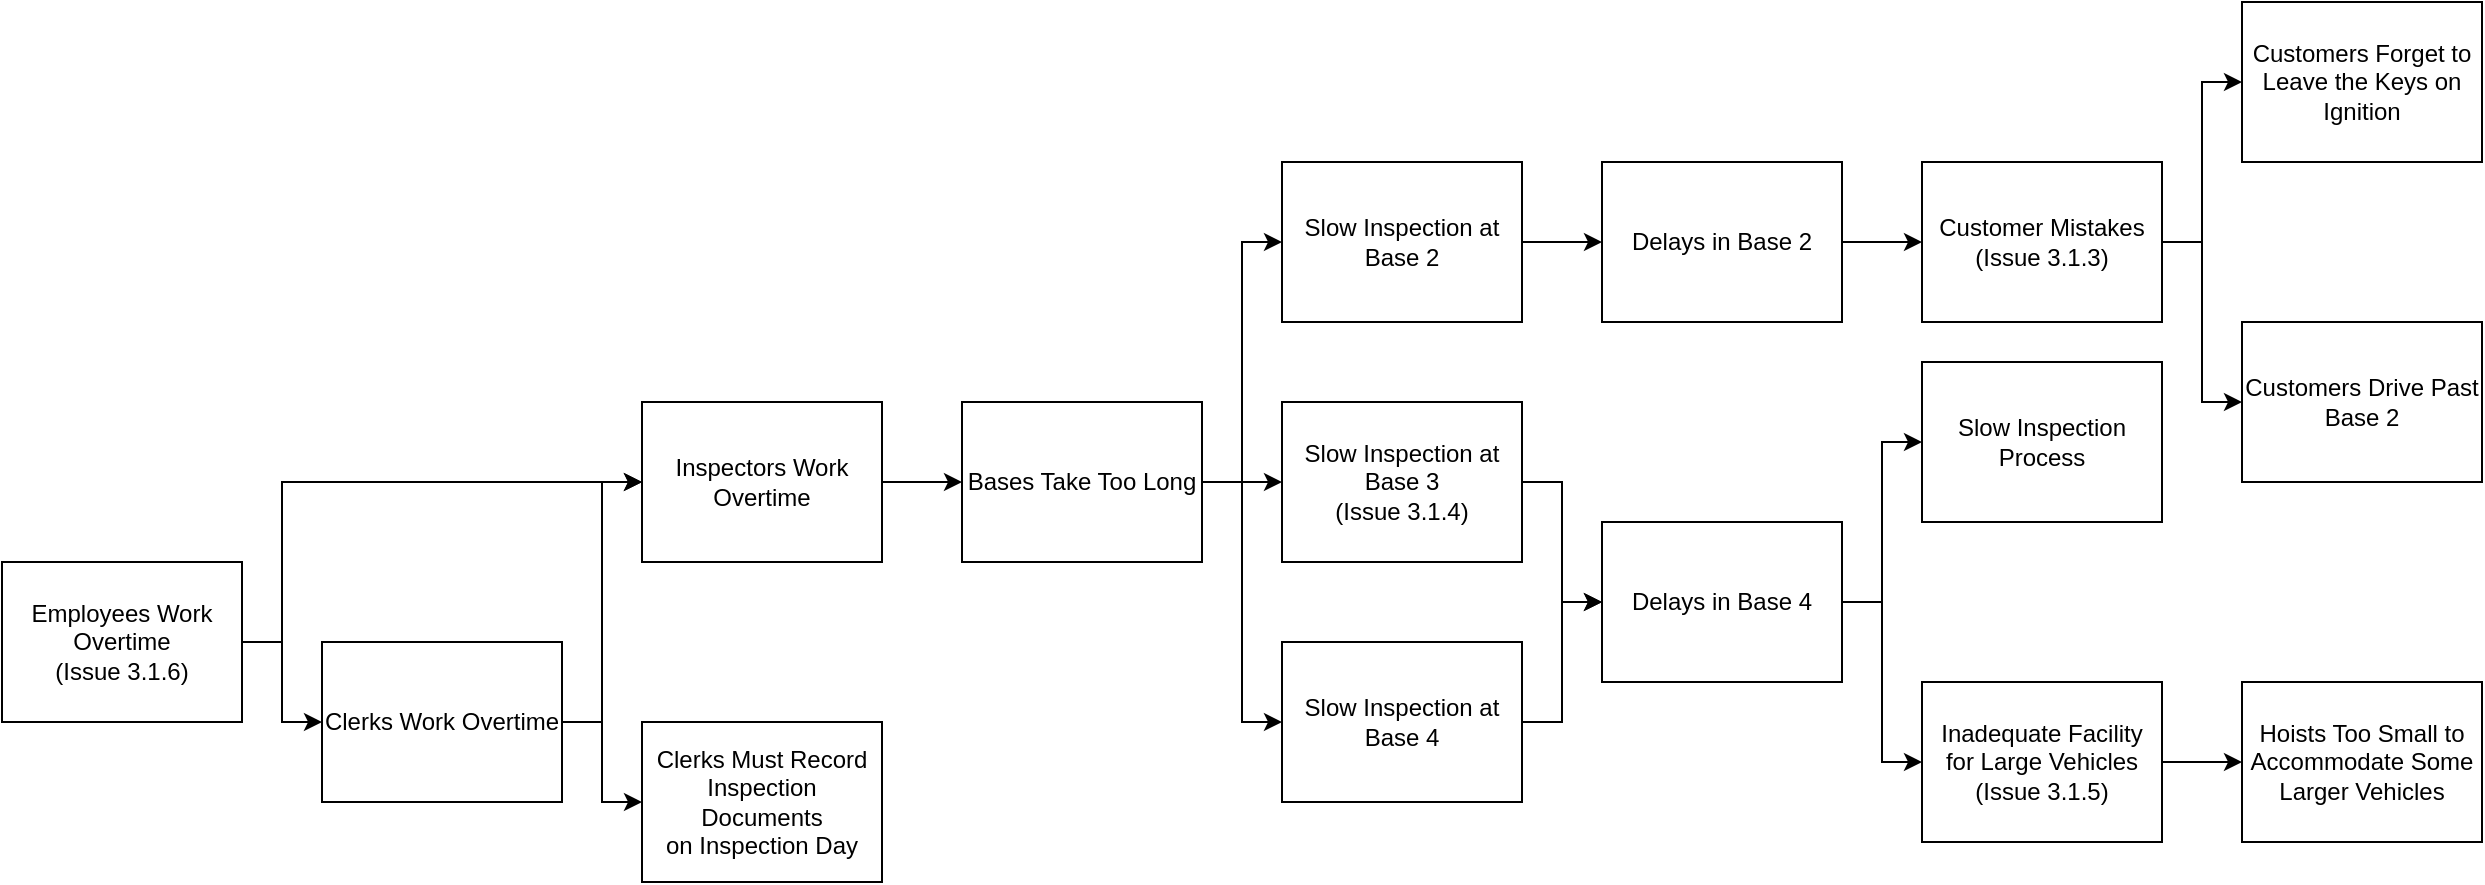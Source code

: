 <mxfile version="26.0.2">
  <diagram name="Página-1" id="VW1z2ZLzl9S_udgye9aN">
    <mxGraphModel dx="1400" dy="1912" grid="1" gridSize="10" guides="1" tooltips="1" connect="1" arrows="1" fold="1" page="1" pageScale="1" pageWidth="827" pageHeight="1169" math="0" shadow="0">
      <root>
        <mxCell id="0" />
        <mxCell id="1" parent="0" />
        <mxCell id="-XtXaxl_I-R7EX7jPxWP-4" style="edgeStyle=orthogonalEdgeStyle;rounded=0;orthogonalLoop=1;jettySize=auto;html=1;entryX=0;entryY=0.5;entryDx=0;entryDy=0;" parent="1" source="-XtXaxl_I-R7EX7jPxWP-1" target="-XtXaxl_I-R7EX7jPxWP-3" edge="1">
          <mxGeometry relative="1" as="geometry" />
        </mxCell>
        <mxCell id="mCd2HoaMfWd7tNMFFsN8-2" style="edgeStyle=orthogonalEdgeStyle;rounded=0;orthogonalLoop=1;jettySize=auto;html=1;exitX=1;exitY=0.5;exitDx=0;exitDy=0;entryX=0;entryY=0.5;entryDx=0;entryDy=0;" edge="1" parent="1" source="-XtXaxl_I-R7EX7jPxWP-1" target="-XtXaxl_I-R7EX7jPxWP-2">
          <mxGeometry relative="1" as="geometry">
            <mxPoint x="320" y="240" as="targetPoint" />
            <Array as="points">
              <mxPoint x="140" y="280" />
              <mxPoint x="140" y="200" />
            </Array>
          </mxGeometry>
        </mxCell>
        <mxCell id="-XtXaxl_I-R7EX7jPxWP-1" value="Employees Work Overtime&lt;div&gt;(Issue 3.1.6)&lt;/div&gt;" style="rounded=0;whiteSpace=wrap;html=1;" parent="1" vertex="1">
          <mxGeometry y="240" width="120" height="80" as="geometry" />
        </mxCell>
        <mxCell id="-XtXaxl_I-R7EX7jPxWP-12" style="edgeStyle=orthogonalEdgeStyle;rounded=0;orthogonalLoop=1;jettySize=auto;html=1;entryX=0;entryY=0.5;entryDx=0;entryDy=0;" parent="1" source="-XtXaxl_I-R7EX7jPxWP-2" edge="1" target="-XtXaxl_I-R7EX7jPxWP-13">
          <mxGeometry relative="1" as="geometry">
            <mxPoint x="321" y="240" as="targetPoint" />
          </mxGeometry>
        </mxCell>
        <mxCell id="-XtXaxl_I-R7EX7jPxWP-2" value="Inspectors Work Overtime" style="rounded=0;whiteSpace=wrap;html=1;" parent="1" vertex="1">
          <mxGeometry x="320" y="160" width="120" height="80" as="geometry" />
        </mxCell>
        <mxCell id="-XtXaxl_I-R7EX7jPxWP-8" style="edgeStyle=orthogonalEdgeStyle;rounded=0;orthogonalLoop=1;jettySize=auto;html=1;entryX=0;entryY=0.5;entryDx=0;entryDy=0;" parent="1" source="-XtXaxl_I-R7EX7jPxWP-3" target="-XtXaxl_I-R7EX7jPxWP-7" edge="1">
          <mxGeometry relative="1" as="geometry" />
        </mxCell>
        <mxCell id="mCd2HoaMfWd7tNMFFsN8-1" style="edgeStyle=orthogonalEdgeStyle;rounded=0;orthogonalLoop=1;jettySize=auto;html=1;entryX=0;entryY=0.5;entryDx=0;entryDy=0;" edge="1" parent="1" source="-XtXaxl_I-R7EX7jPxWP-3" target="-XtXaxl_I-R7EX7jPxWP-2">
          <mxGeometry relative="1" as="geometry" />
        </mxCell>
        <mxCell id="-XtXaxl_I-R7EX7jPxWP-3" value="Clerks Work Overtime" style="rounded=0;whiteSpace=wrap;html=1;" parent="1" vertex="1">
          <mxGeometry x="160" y="280" width="120" height="80" as="geometry" />
        </mxCell>
        <mxCell id="-XtXaxl_I-R7EX7jPxWP-7" value="Clerks Must Record Inspection Documents on&amp;nbsp;&lt;span style=&quot;background-color: initial;&quot;&gt;Insp&lt;/span&gt;&lt;span style=&quot;background-color: initial;&quot;&gt;ection Day&lt;/span&gt;" style="rounded=0;whiteSpace=wrap;html=1;" parent="1" vertex="1">
          <mxGeometry x="320" y="320" width="120" height="80" as="geometry" />
        </mxCell>
        <mxCell id="-XtXaxl_I-R7EX7jPxWP-34" style="edgeStyle=orthogonalEdgeStyle;rounded=0;orthogonalLoop=1;jettySize=auto;html=1;exitX=1;exitY=0.5;exitDx=0;exitDy=0;" parent="1" source="-XtXaxl_I-R7EX7jPxWP-13" target="-XtXaxl_I-R7EX7jPxWP-31" edge="1">
          <mxGeometry relative="1" as="geometry" />
        </mxCell>
        <mxCell id="-XtXaxl_I-R7EX7jPxWP-35" style="edgeStyle=orthogonalEdgeStyle;rounded=0;orthogonalLoop=1;jettySize=auto;html=1;entryX=0;entryY=0.5;entryDx=0;entryDy=0;" parent="1" source="-XtXaxl_I-R7EX7jPxWP-13" target="-XtXaxl_I-R7EX7jPxWP-33" edge="1">
          <mxGeometry relative="1" as="geometry" />
        </mxCell>
        <mxCell id="-XtXaxl_I-R7EX7jPxWP-36" style="edgeStyle=orthogonalEdgeStyle;rounded=0;orthogonalLoop=1;jettySize=auto;html=1;entryX=0;entryY=0.5;entryDx=0;entryDy=0;" parent="1" source="-XtXaxl_I-R7EX7jPxWP-13" target="-XtXaxl_I-R7EX7jPxWP-32" edge="1">
          <mxGeometry relative="1" as="geometry" />
        </mxCell>
        <mxCell id="-XtXaxl_I-R7EX7jPxWP-13" value="Bases Take T&lt;span style=&quot;background-color: initial;&quot;&gt;oo Long&lt;/span&gt;" style="rounded=0;whiteSpace=wrap;html=1;" parent="1" vertex="1">
          <mxGeometry x="480" y="160" width="120" height="80" as="geometry" />
        </mxCell>
        <mxCell id="-XtXaxl_I-R7EX7jPxWP-20" style="edgeStyle=orthogonalEdgeStyle;rounded=0;orthogonalLoop=1;jettySize=auto;html=1;exitX=1;exitY=0.5;exitDx=0;exitDy=0;entryX=0;entryY=0.5;entryDx=0;entryDy=0;" parent="1" source="-XtXaxl_I-R7EX7jPxWP-14" target="-XtXaxl_I-R7EX7jPxWP-19" edge="1">
          <mxGeometry relative="1" as="geometry" />
        </mxCell>
        <mxCell id="-XtXaxl_I-R7EX7jPxWP-14" value="Delays in Base 2" style="rounded=0;whiteSpace=wrap;html=1;" parent="1" vertex="1">
          <mxGeometry x="800" y="40" width="120" height="80" as="geometry" />
        </mxCell>
        <mxCell id="-XtXaxl_I-R7EX7jPxWP-26" style="edgeStyle=orthogonalEdgeStyle;rounded=0;orthogonalLoop=1;jettySize=auto;html=1;" parent="1" source="-XtXaxl_I-R7EX7jPxWP-18" target="-XtXaxl_I-R7EX7jPxWP-25" edge="1">
          <mxGeometry relative="1" as="geometry" />
        </mxCell>
        <mxCell id="-XtXaxl_I-R7EX7jPxWP-28" style="edgeStyle=orthogonalEdgeStyle;rounded=0;orthogonalLoop=1;jettySize=auto;html=1;exitX=1;exitY=0.5;exitDx=0;exitDy=0;" parent="1" source="-XtXaxl_I-R7EX7jPxWP-18" target="-XtXaxl_I-R7EX7jPxWP-27" edge="1">
          <mxGeometry relative="1" as="geometry" />
        </mxCell>
        <mxCell id="-XtXaxl_I-R7EX7jPxWP-18" value="Delays in Base 4" style="rounded=0;whiteSpace=wrap;html=1;" parent="1" vertex="1">
          <mxGeometry x="800" y="220" width="120" height="80" as="geometry" />
        </mxCell>
        <mxCell id="-XtXaxl_I-R7EX7jPxWP-23" style="edgeStyle=orthogonalEdgeStyle;rounded=0;orthogonalLoop=1;jettySize=auto;html=1;exitX=1;exitY=0.5;exitDx=0;exitDy=0;entryX=0;entryY=0.5;entryDx=0;entryDy=0;" parent="1" source="-XtXaxl_I-R7EX7jPxWP-19" target="-XtXaxl_I-R7EX7jPxWP-21" edge="1">
          <mxGeometry relative="1" as="geometry" />
        </mxCell>
        <mxCell id="-XtXaxl_I-R7EX7jPxWP-24" style="edgeStyle=orthogonalEdgeStyle;rounded=0;orthogonalLoop=1;jettySize=auto;html=1;exitX=1;exitY=0.5;exitDx=0;exitDy=0;entryX=0;entryY=0.5;entryDx=0;entryDy=0;" parent="1" source="-XtXaxl_I-R7EX7jPxWP-19" target="-XtXaxl_I-R7EX7jPxWP-22" edge="1">
          <mxGeometry relative="1" as="geometry" />
        </mxCell>
        <mxCell id="-XtXaxl_I-R7EX7jPxWP-19" value="Customer Mistakes&lt;div&gt;(Issue 3.1.3)&lt;/div&gt;" style="rounded=0;whiteSpace=wrap;html=1;" parent="1" vertex="1">
          <mxGeometry x="960" y="40" width="120" height="80" as="geometry" />
        </mxCell>
        <mxCell id="-XtXaxl_I-R7EX7jPxWP-21" value="Customers Forget to Leave the Keys on Ignition" style="rounded=0;whiteSpace=wrap;html=1;" parent="1" vertex="1">
          <mxGeometry x="1120" y="-40" width="120" height="80" as="geometry" />
        </mxCell>
        <mxCell id="-XtXaxl_I-R7EX7jPxWP-22" value="Customers Drive Past Base 2" style="rounded=0;whiteSpace=wrap;html=1;" parent="1" vertex="1">
          <mxGeometry x="1120" y="120" width="120" height="80" as="geometry" />
        </mxCell>
        <mxCell id="-XtXaxl_I-R7EX7jPxWP-30" style="edgeStyle=orthogonalEdgeStyle;rounded=0;orthogonalLoop=1;jettySize=auto;html=1;exitX=1;exitY=0.5;exitDx=0;exitDy=0;entryX=0;entryY=0.5;entryDx=0;entryDy=0;" parent="1" source="-XtXaxl_I-R7EX7jPxWP-25" target="-XtXaxl_I-R7EX7jPxWP-29" edge="1">
          <mxGeometry relative="1" as="geometry" />
        </mxCell>
        <mxCell id="-XtXaxl_I-R7EX7jPxWP-25" value="Inadequate Facility for Large Vehicles&lt;div&gt;(Issue 3.1.5)&lt;/div&gt;" style="rounded=0;whiteSpace=wrap;html=1;" parent="1" vertex="1">
          <mxGeometry x="960" y="300" width="120" height="80" as="geometry" />
        </mxCell>
        <mxCell id="-XtXaxl_I-R7EX7jPxWP-27" value="Slow Inspection Process" style="rounded=0;whiteSpace=wrap;html=1;" parent="1" vertex="1">
          <mxGeometry x="960" y="140" width="120" height="80" as="geometry" />
        </mxCell>
        <mxCell id="-XtXaxl_I-R7EX7jPxWP-29" value="Hoists Too Small to Accommodate Some Larger Vehicles" style="rounded=0;whiteSpace=wrap;html=1;" parent="1" vertex="1">
          <mxGeometry x="1120" y="300" width="120" height="80" as="geometry" />
        </mxCell>
        <mxCell id="-XtXaxl_I-R7EX7jPxWP-37" style="edgeStyle=orthogonalEdgeStyle;rounded=0;orthogonalLoop=1;jettySize=auto;html=1;exitX=1;exitY=0.5;exitDx=0;exitDy=0;entryX=0;entryY=0.5;entryDx=0;entryDy=0;" parent="1" source="-XtXaxl_I-R7EX7jPxWP-31" target="-XtXaxl_I-R7EX7jPxWP-18" edge="1">
          <mxGeometry relative="1" as="geometry" />
        </mxCell>
        <mxCell id="-XtXaxl_I-R7EX7jPxWP-31" value="Slow Inspection at Base 3&lt;div&gt;(Issue 3.1.4)&lt;/div&gt;" style="rounded=0;whiteSpace=wrap;html=1;" parent="1" vertex="1">
          <mxGeometry x="640" y="160" width="120" height="80" as="geometry" />
        </mxCell>
        <mxCell id="-XtXaxl_I-R7EX7jPxWP-38" style="edgeStyle=orthogonalEdgeStyle;rounded=0;orthogonalLoop=1;jettySize=auto;html=1;exitX=1;exitY=0.5;exitDx=0;exitDy=0;entryX=0;entryY=0.5;entryDx=0;entryDy=0;" parent="1" source="-XtXaxl_I-R7EX7jPxWP-32" target="-XtXaxl_I-R7EX7jPxWP-18" edge="1">
          <mxGeometry relative="1" as="geometry">
            <mxPoint x="840" y="280" as="targetPoint" />
            <Array as="points">
              <mxPoint x="780" y="320" />
              <mxPoint x="780" y="260" />
            </Array>
          </mxGeometry>
        </mxCell>
        <mxCell id="-XtXaxl_I-R7EX7jPxWP-32" value="Slow Inspection at Base 4" style="rounded=0;whiteSpace=wrap;html=1;" parent="1" vertex="1">
          <mxGeometry x="640" y="280" width="120" height="80" as="geometry" />
        </mxCell>
        <mxCell id="-XtXaxl_I-R7EX7jPxWP-39" style="edgeStyle=orthogonalEdgeStyle;rounded=0;orthogonalLoop=1;jettySize=auto;html=1;exitX=1;exitY=0.5;exitDx=0;exitDy=0;entryX=0;entryY=0.5;entryDx=0;entryDy=0;" parent="1" source="-XtXaxl_I-R7EX7jPxWP-33" target="-XtXaxl_I-R7EX7jPxWP-14" edge="1">
          <mxGeometry relative="1" as="geometry" />
        </mxCell>
        <mxCell id="-XtXaxl_I-R7EX7jPxWP-33" value="Slow Inspection at Base 2" style="rounded=0;whiteSpace=wrap;html=1;" parent="1" vertex="1">
          <mxGeometry x="640" y="40" width="120" height="80" as="geometry" />
        </mxCell>
      </root>
    </mxGraphModel>
  </diagram>
</mxfile>
